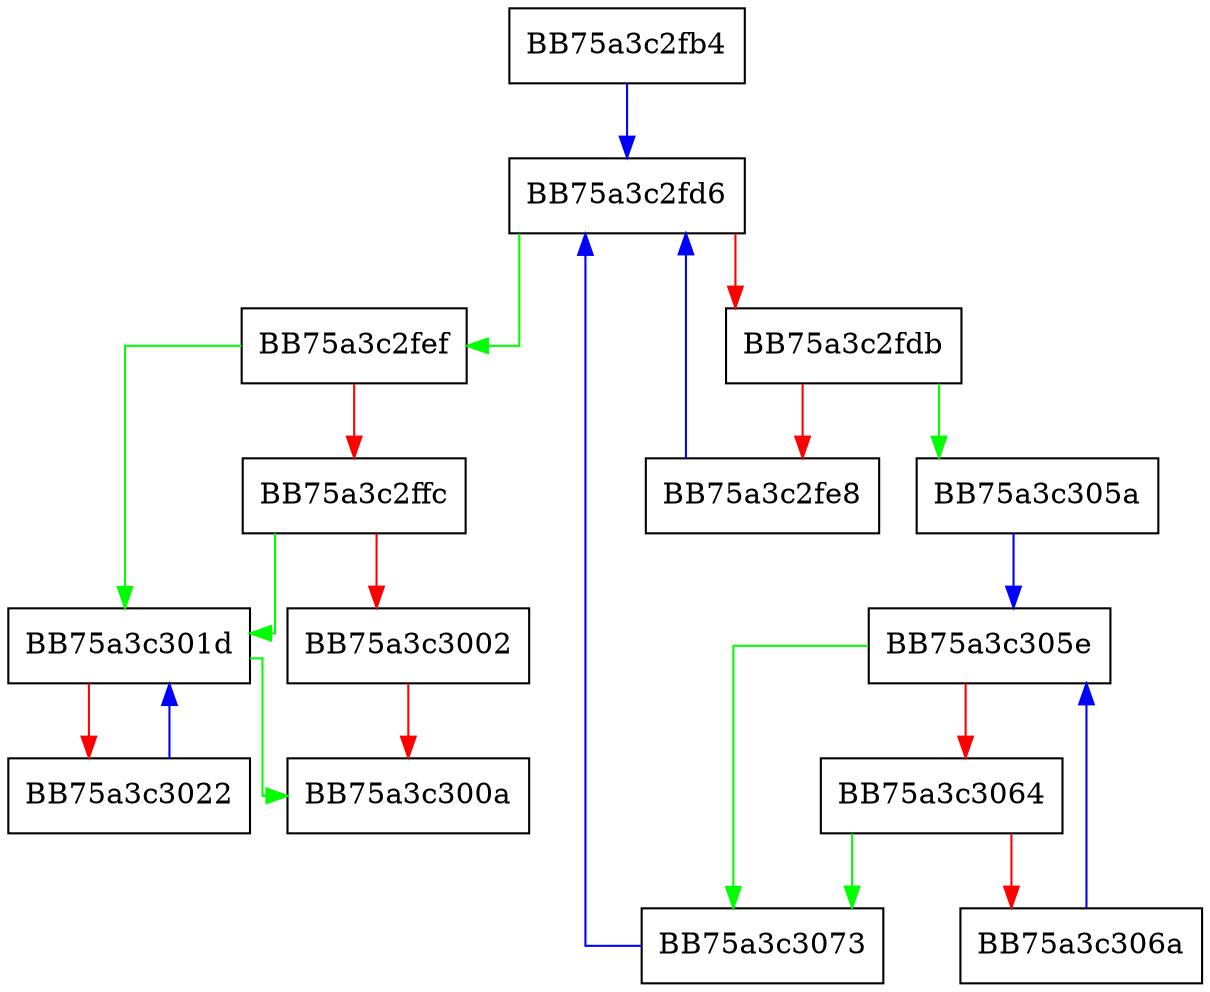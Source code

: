 digraph _Erase {
  node [shape="box"];
  graph [splines=ortho];
  BB75a3c2fb4 -> BB75a3c2fd6 [color="blue"];
  BB75a3c2fd6 -> BB75a3c2fef [color="green"];
  BB75a3c2fd6 -> BB75a3c2fdb [color="red"];
  BB75a3c2fdb -> BB75a3c305a [color="green"];
  BB75a3c2fdb -> BB75a3c2fe8 [color="red"];
  BB75a3c2fe8 -> BB75a3c2fd6 [color="blue"];
  BB75a3c2fef -> BB75a3c301d [color="green"];
  BB75a3c2fef -> BB75a3c2ffc [color="red"];
  BB75a3c2ffc -> BB75a3c301d [color="green"];
  BB75a3c2ffc -> BB75a3c3002 [color="red"];
  BB75a3c3002 -> BB75a3c300a [color="red"];
  BB75a3c301d -> BB75a3c300a [color="green"];
  BB75a3c301d -> BB75a3c3022 [color="red"];
  BB75a3c3022 -> BB75a3c301d [color="blue"];
  BB75a3c305a -> BB75a3c305e [color="blue"];
  BB75a3c305e -> BB75a3c3073 [color="green"];
  BB75a3c305e -> BB75a3c3064 [color="red"];
  BB75a3c3064 -> BB75a3c3073 [color="green"];
  BB75a3c3064 -> BB75a3c306a [color="red"];
  BB75a3c306a -> BB75a3c305e [color="blue"];
  BB75a3c3073 -> BB75a3c2fd6 [color="blue"];
}